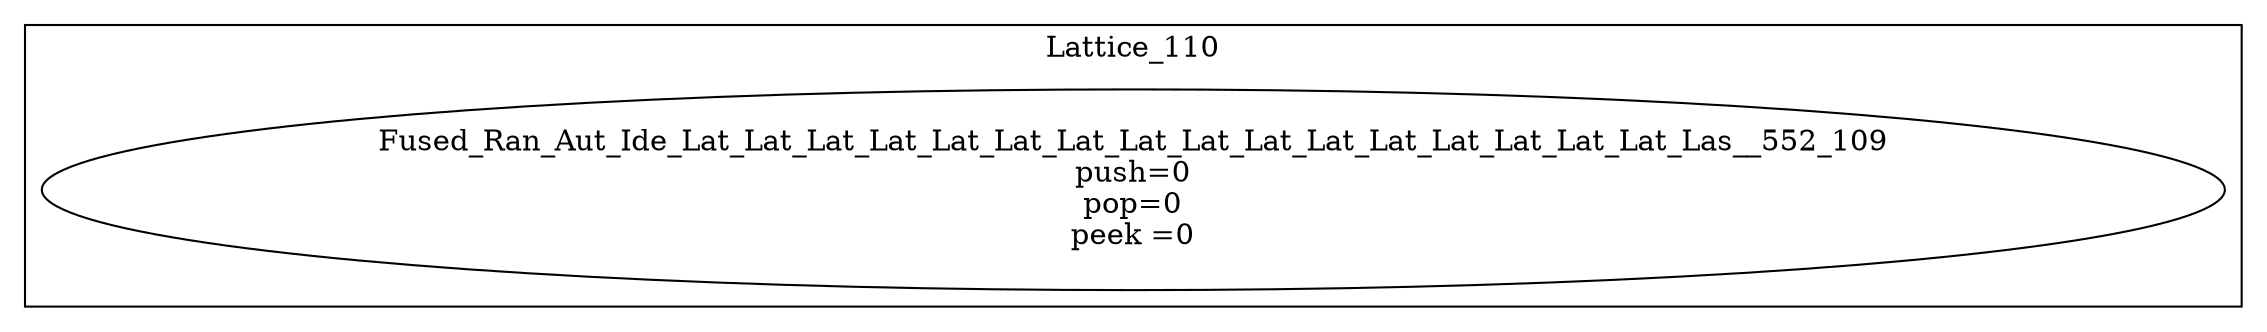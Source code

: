 digraph streamit {
subgraph cluster_node1 {
 label="Lattice_110";
node2 [ label="Fused_Ran_Aut_Ide_Lat_Lat_Lat_Lat_Lat_Lat_Lat_Lat_Lat_Lat_Lat_Lat_Lat_Lat_Lat_Lat_Las__552_109\npush=0\npop=0\npeek =0" ]
}
}
